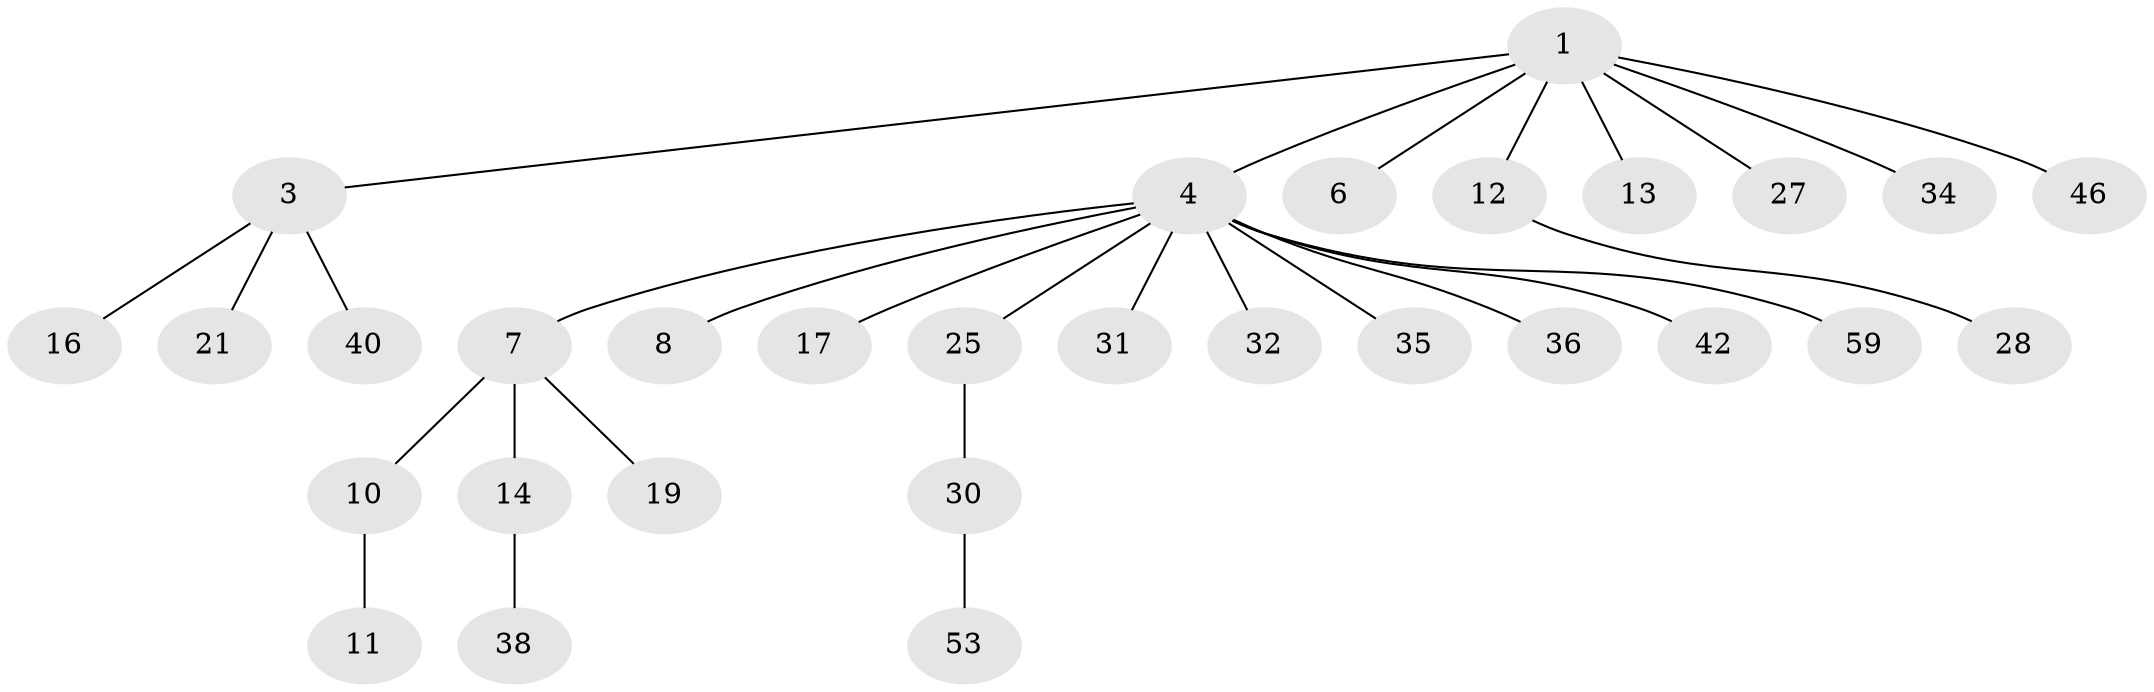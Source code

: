 // original degree distribution, {3: 0.05, 7: 0.016666666666666666, 4: 0.06666666666666667, 5: 0.06666666666666667, 2: 0.3, 1: 0.5}
// Generated by graph-tools (version 1.1) at 2025/15/03/09/25 04:15:40]
// undirected, 30 vertices, 29 edges
graph export_dot {
graph [start="1"]
  node [color=gray90,style=filled];
  1 [super="+2"];
  3;
  4 [super="+5+20"];
  6 [super="+44"];
  7 [super="+9"];
  8 [super="+45+22+33"];
  10 [super="+49+26"];
  11 [super="+23+43+18"];
  12;
  13;
  14;
  16 [super="+52"];
  17;
  19;
  21 [super="+37"];
  25;
  27;
  28;
  30;
  31;
  32;
  34 [super="+57+47"];
  35 [super="+60"];
  36 [super="+41"];
  38;
  40;
  42;
  46;
  53;
  59;
  1 -- 6;
  1 -- 34;
  1 -- 3;
  1 -- 4;
  1 -- 27;
  1 -- 12;
  1 -- 13;
  1 -- 46;
  3 -- 16;
  3 -- 21;
  3 -- 40;
  4 -- 8;
  4 -- 17;
  4 -- 32;
  4 -- 35;
  4 -- 36;
  4 -- 7;
  4 -- 42;
  4 -- 59;
  4 -- 25;
  4 -- 31;
  7 -- 10;
  7 -- 14;
  7 -- 19;
  10 -- 11;
  12 -- 28;
  14 -- 38;
  25 -- 30;
  30 -- 53;
}
